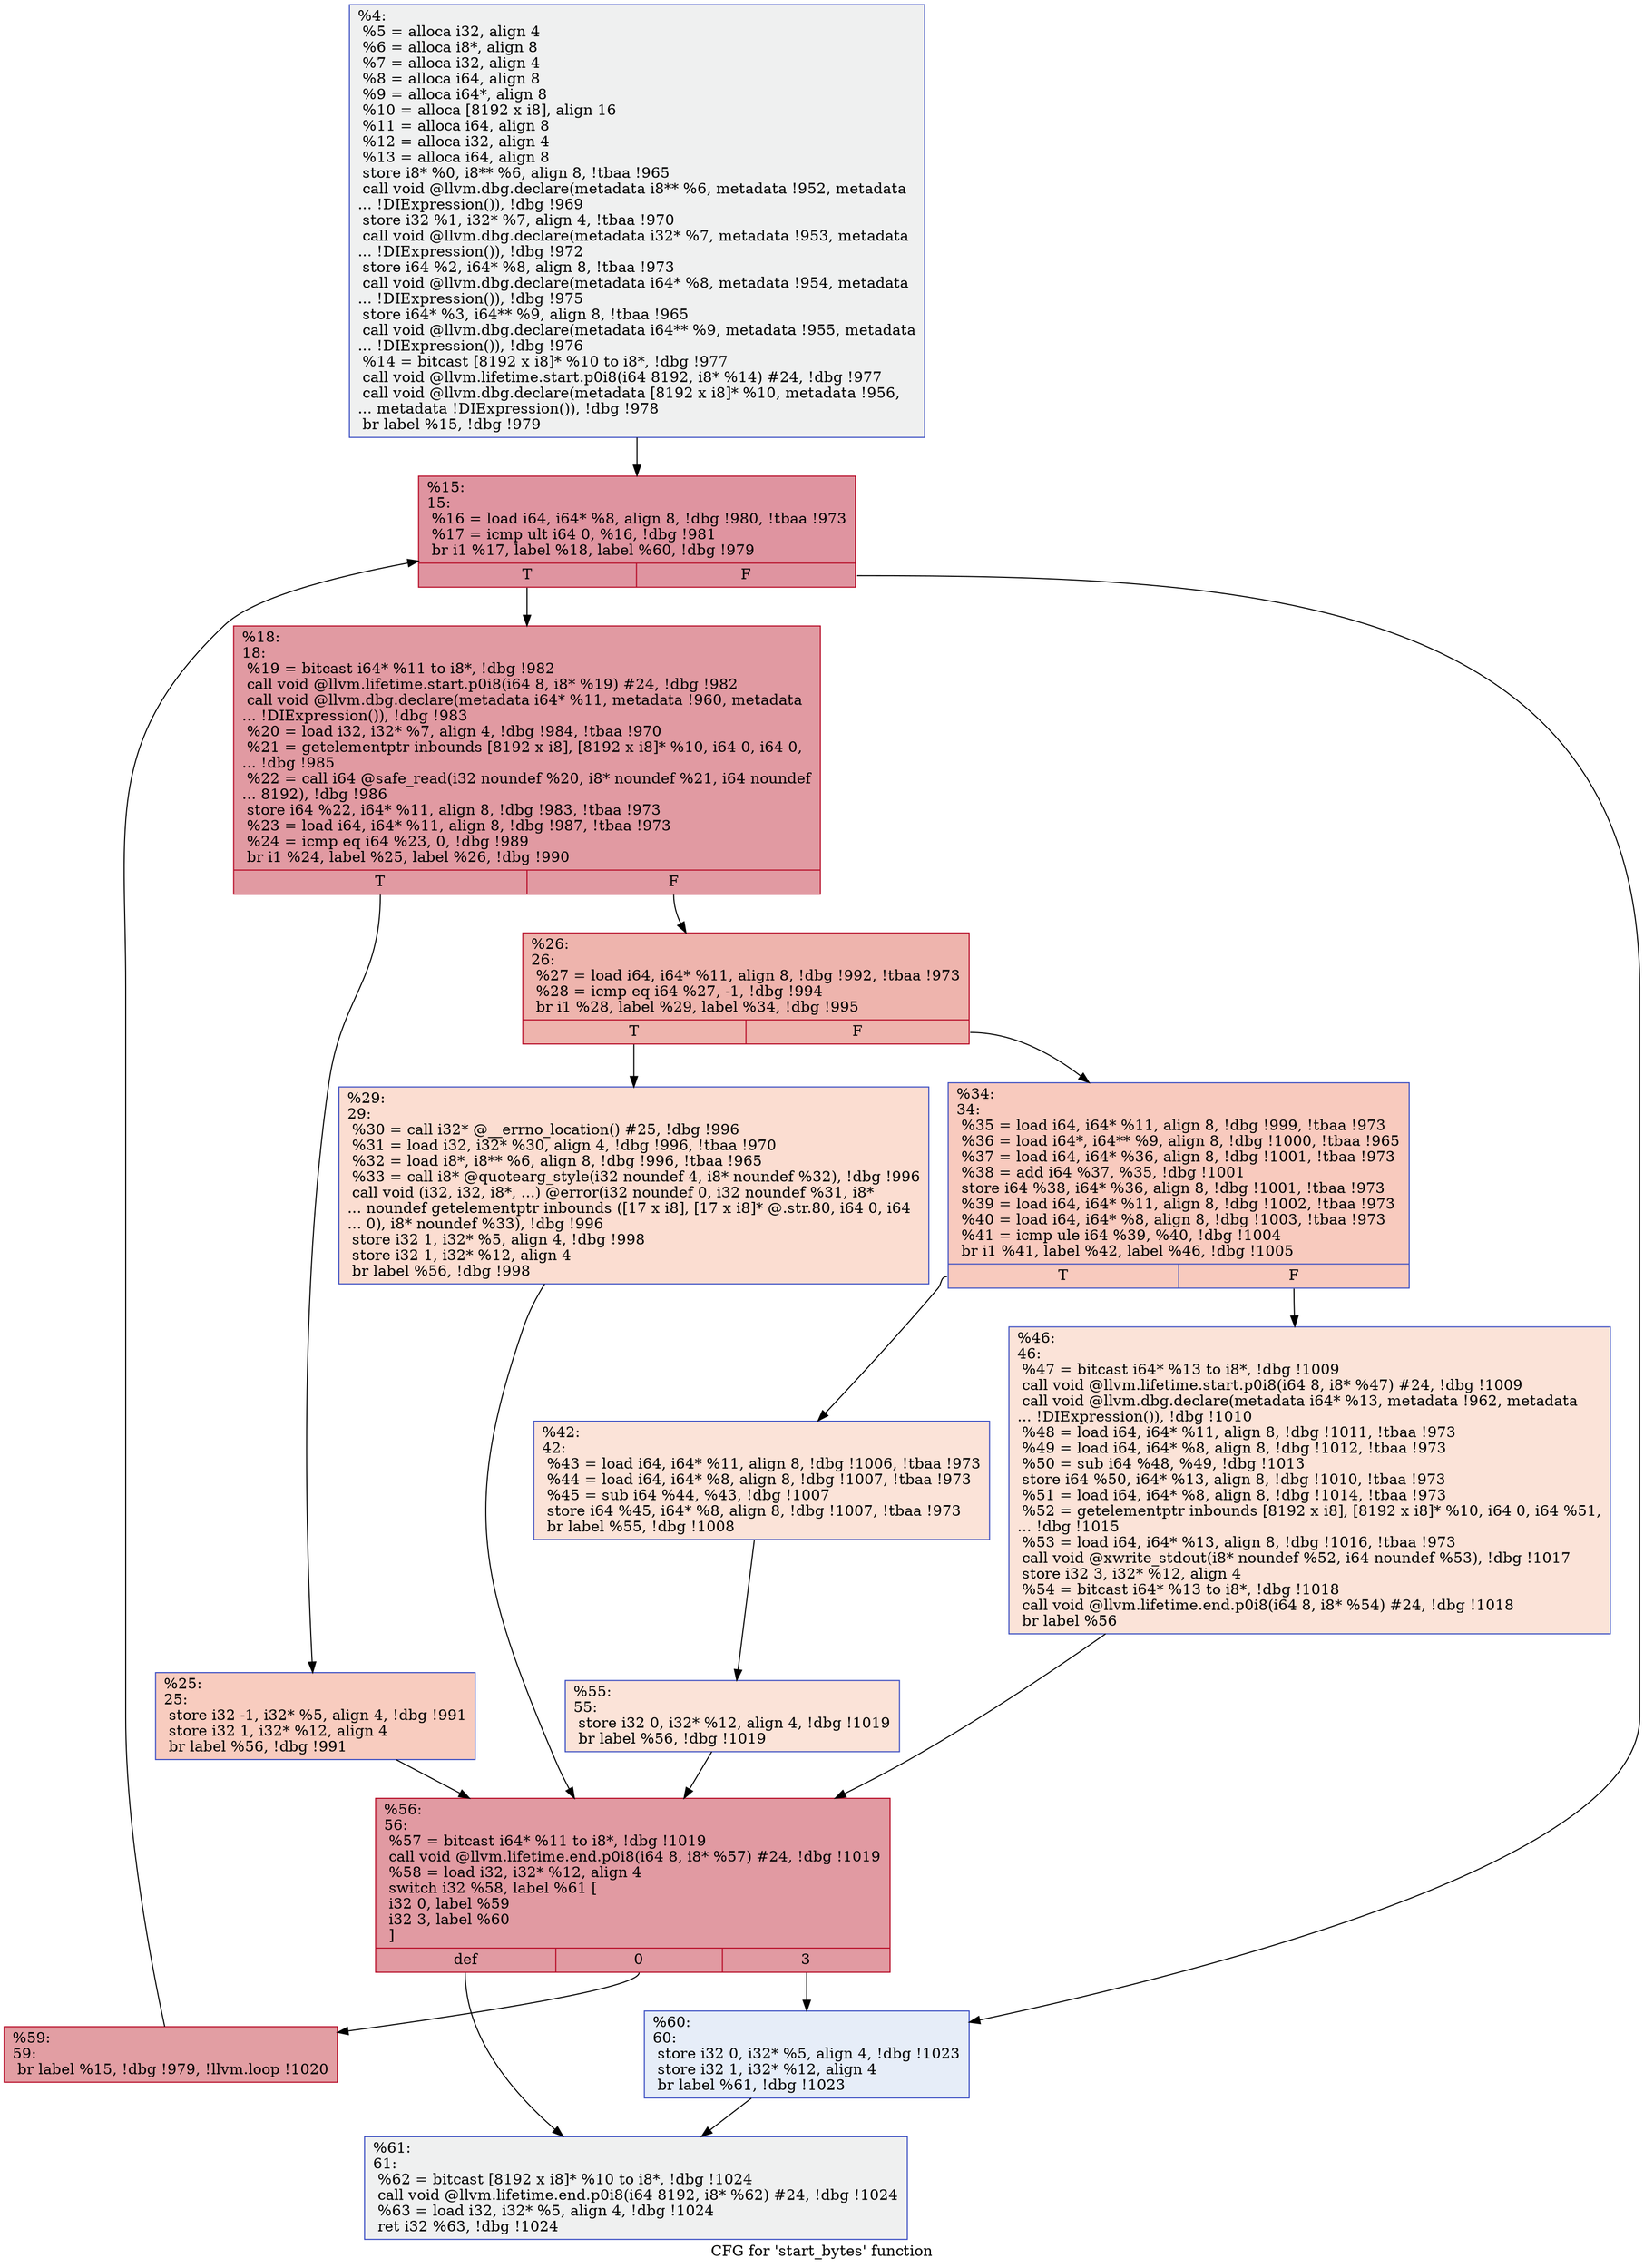 digraph "CFG for 'start_bytes' function" {
	label="CFG for 'start_bytes' function";

	Node0x107e7f0 [shape=record,color="#3d50c3ff", style=filled, fillcolor="#dbdcde70",label="{%4:\l  %5 = alloca i32, align 4\l  %6 = alloca i8*, align 8\l  %7 = alloca i32, align 4\l  %8 = alloca i64, align 8\l  %9 = alloca i64*, align 8\l  %10 = alloca [8192 x i8], align 16\l  %11 = alloca i64, align 8\l  %12 = alloca i32, align 4\l  %13 = alloca i64, align 8\l  store i8* %0, i8** %6, align 8, !tbaa !965\l  call void @llvm.dbg.declare(metadata i8** %6, metadata !952, metadata\l... !DIExpression()), !dbg !969\l  store i32 %1, i32* %7, align 4, !tbaa !970\l  call void @llvm.dbg.declare(metadata i32* %7, metadata !953, metadata\l... !DIExpression()), !dbg !972\l  store i64 %2, i64* %8, align 8, !tbaa !973\l  call void @llvm.dbg.declare(metadata i64* %8, metadata !954, metadata\l... !DIExpression()), !dbg !975\l  store i64* %3, i64** %9, align 8, !tbaa !965\l  call void @llvm.dbg.declare(metadata i64** %9, metadata !955, metadata\l... !DIExpression()), !dbg !976\l  %14 = bitcast [8192 x i8]* %10 to i8*, !dbg !977\l  call void @llvm.lifetime.start.p0i8(i64 8192, i8* %14) #24, !dbg !977\l  call void @llvm.dbg.declare(metadata [8192 x i8]* %10, metadata !956,\l... metadata !DIExpression()), !dbg !978\l  br label %15, !dbg !979\l}"];
	Node0x107e7f0 -> Node0x107e980;
	Node0x107e980 [shape=record,color="#b70d28ff", style=filled, fillcolor="#b70d2870",label="{%15:\l15:                                               \l  %16 = load i64, i64* %8, align 8, !dbg !980, !tbaa !973\l  %17 = icmp ult i64 0, %16, !dbg !981\l  br i1 %17, label %18, label %60, !dbg !979\l|{<s0>T|<s1>F}}"];
	Node0x107e980:s0 -> Node0x107e9d0;
	Node0x107e980:s1 -> Node0x107ecf0;
	Node0x107e9d0 [shape=record,color="#b70d28ff", style=filled, fillcolor="#bb1b2c70",label="{%18:\l18:                                               \l  %19 = bitcast i64* %11 to i8*, !dbg !982\l  call void @llvm.lifetime.start.p0i8(i64 8, i8* %19) #24, !dbg !982\l  call void @llvm.dbg.declare(metadata i64* %11, metadata !960, metadata\l... !DIExpression()), !dbg !983\l  %20 = load i32, i32* %7, align 4, !dbg !984, !tbaa !970\l  %21 = getelementptr inbounds [8192 x i8], [8192 x i8]* %10, i64 0, i64 0,\l... !dbg !985\l  %22 = call i64 @safe_read(i32 noundef %20, i8* noundef %21, i64 noundef\l... 8192), !dbg !986\l  store i64 %22, i64* %11, align 8, !dbg !983, !tbaa !973\l  %23 = load i64, i64* %11, align 8, !dbg !987, !tbaa !973\l  %24 = icmp eq i64 %23, 0, !dbg !989\l  br i1 %24, label %25, label %26, !dbg !990\l|{<s0>T|<s1>F}}"];
	Node0x107e9d0:s0 -> Node0x107ea20;
	Node0x107e9d0:s1 -> Node0x107ea70;
	Node0x107ea20 [shape=record,color="#3d50c3ff", style=filled, fillcolor="#f08b6e70",label="{%25:\l25:                                               \l  store i32 -1, i32* %5, align 4, !dbg !991\l  store i32 1, i32* %12, align 4\l  br label %56, !dbg !991\l}"];
	Node0x107ea20 -> Node0x107ec50;
	Node0x107ea70 [shape=record,color="#b70d28ff", style=filled, fillcolor="#d8564670",label="{%26:\l26:                                               \l  %27 = load i64, i64* %11, align 8, !dbg !992, !tbaa !973\l  %28 = icmp eq i64 %27, -1, !dbg !994\l  br i1 %28, label %29, label %34, !dbg !995\l|{<s0>T|<s1>F}}"];
	Node0x107ea70:s0 -> Node0x107eac0;
	Node0x107ea70:s1 -> Node0x107eb10;
	Node0x107eac0 [shape=record,color="#3d50c3ff", style=filled, fillcolor="#f7b39670",label="{%29:\l29:                                               \l  %30 = call i32* @__errno_location() #25, !dbg !996\l  %31 = load i32, i32* %30, align 4, !dbg !996, !tbaa !970\l  %32 = load i8*, i8** %6, align 8, !dbg !996, !tbaa !965\l  %33 = call i8* @quotearg_style(i32 noundef 4, i8* noundef %32), !dbg !996\l  call void (i32, i32, i8*, ...) @error(i32 noundef 0, i32 noundef %31, i8*\l... noundef getelementptr inbounds ([17 x i8], [17 x i8]* @.str.80, i64 0, i64\l... 0), i8* noundef %33), !dbg !996\l  store i32 1, i32* %5, align 4, !dbg !998\l  store i32 1, i32* %12, align 4\l  br label %56, !dbg !998\l}"];
	Node0x107eac0 -> Node0x107ec50;
	Node0x107eb10 [shape=record,color="#3d50c3ff", style=filled, fillcolor="#ef886b70",label="{%34:\l34:                                               \l  %35 = load i64, i64* %11, align 8, !dbg !999, !tbaa !973\l  %36 = load i64*, i64** %9, align 8, !dbg !1000, !tbaa !965\l  %37 = load i64, i64* %36, align 8, !dbg !1001, !tbaa !973\l  %38 = add i64 %37, %35, !dbg !1001\l  store i64 %38, i64* %36, align 8, !dbg !1001, !tbaa !973\l  %39 = load i64, i64* %11, align 8, !dbg !1002, !tbaa !973\l  %40 = load i64, i64* %8, align 8, !dbg !1003, !tbaa !973\l  %41 = icmp ule i64 %39, %40, !dbg !1004\l  br i1 %41, label %42, label %46, !dbg !1005\l|{<s0>T|<s1>F}}"];
	Node0x107eb10:s0 -> Node0x107eb60;
	Node0x107eb10:s1 -> Node0x107ebb0;
	Node0x107eb60 [shape=record,color="#3d50c3ff", style=filled, fillcolor="#f6bfa670",label="{%42:\l42:                                               \l  %43 = load i64, i64* %11, align 8, !dbg !1006, !tbaa !973\l  %44 = load i64, i64* %8, align 8, !dbg !1007, !tbaa !973\l  %45 = sub i64 %44, %43, !dbg !1007\l  store i64 %45, i64* %8, align 8, !dbg !1007, !tbaa !973\l  br label %55, !dbg !1008\l}"];
	Node0x107eb60 -> Node0x107ec00;
	Node0x107ebb0 [shape=record,color="#3d50c3ff", style=filled, fillcolor="#f6bfa670",label="{%46:\l46:                                               \l  %47 = bitcast i64* %13 to i8*, !dbg !1009\l  call void @llvm.lifetime.start.p0i8(i64 8, i8* %47) #24, !dbg !1009\l  call void @llvm.dbg.declare(metadata i64* %13, metadata !962, metadata\l... !DIExpression()), !dbg !1010\l  %48 = load i64, i64* %11, align 8, !dbg !1011, !tbaa !973\l  %49 = load i64, i64* %8, align 8, !dbg !1012, !tbaa !973\l  %50 = sub i64 %48, %49, !dbg !1013\l  store i64 %50, i64* %13, align 8, !dbg !1010, !tbaa !973\l  %51 = load i64, i64* %8, align 8, !dbg !1014, !tbaa !973\l  %52 = getelementptr inbounds [8192 x i8], [8192 x i8]* %10, i64 0, i64 %51,\l... !dbg !1015\l  %53 = load i64, i64* %13, align 8, !dbg !1016, !tbaa !973\l  call void @xwrite_stdout(i8* noundef %52, i64 noundef %53), !dbg !1017\l  store i32 3, i32* %12, align 4\l  %54 = bitcast i64* %13 to i8*, !dbg !1018\l  call void @llvm.lifetime.end.p0i8(i64 8, i8* %54) #24, !dbg !1018\l  br label %56\l}"];
	Node0x107ebb0 -> Node0x107ec50;
	Node0x107ec00 [shape=record,color="#3d50c3ff", style=filled, fillcolor="#f6bfa670",label="{%55:\l55:                                               \l  store i32 0, i32* %12, align 4, !dbg !1019\l  br label %56, !dbg !1019\l}"];
	Node0x107ec00 -> Node0x107ec50;
	Node0x107ec50 [shape=record,color="#b70d28ff", style=filled, fillcolor="#bb1b2c70",label="{%56:\l56:                                               \l  %57 = bitcast i64* %11 to i8*, !dbg !1019\l  call void @llvm.lifetime.end.p0i8(i64 8, i8* %57) #24, !dbg !1019\l  %58 = load i32, i32* %12, align 4\l  switch i32 %58, label %61 [\l    i32 0, label %59\l    i32 3, label %60\l  ]\l|{<s0>def|<s1>0|<s2>3}}"];
	Node0x107ec50:s0 -> Node0x107ed40;
	Node0x107ec50:s1 -> Node0x107eca0;
	Node0x107ec50:s2 -> Node0x107ecf0;
	Node0x107eca0 [shape=record,color="#b70d28ff", style=filled, fillcolor="#be242e70",label="{%59:\l59:                                               \l  br label %15, !dbg !979, !llvm.loop !1020\l}"];
	Node0x107eca0 -> Node0x107e980;
	Node0x107ecf0 [shape=record,color="#3d50c3ff", style=filled, fillcolor="#c7d7f070",label="{%60:\l60:                                               \l  store i32 0, i32* %5, align 4, !dbg !1023\l  store i32 1, i32* %12, align 4\l  br label %61, !dbg !1023\l}"];
	Node0x107ecf0 -> Node0x107ed40;
	Node0x107ed40 [shape=record,color="#3d50c3ff", style=filled, fillcolor="#dbdcde70",label="{%61:\l61:                                               \l  %62 = bitcast [8192 x i8]* %10 to i8*, !dbg !1024\l  call void @llvm.lifetime.end.p0i8(i64 8192, i8* %62) #24, !dbg !1024\l  %63 = load i32, i32* %5, align 4, !dbg !1024\l  ret i32 %63, !dbg !1024\l}"];
}
